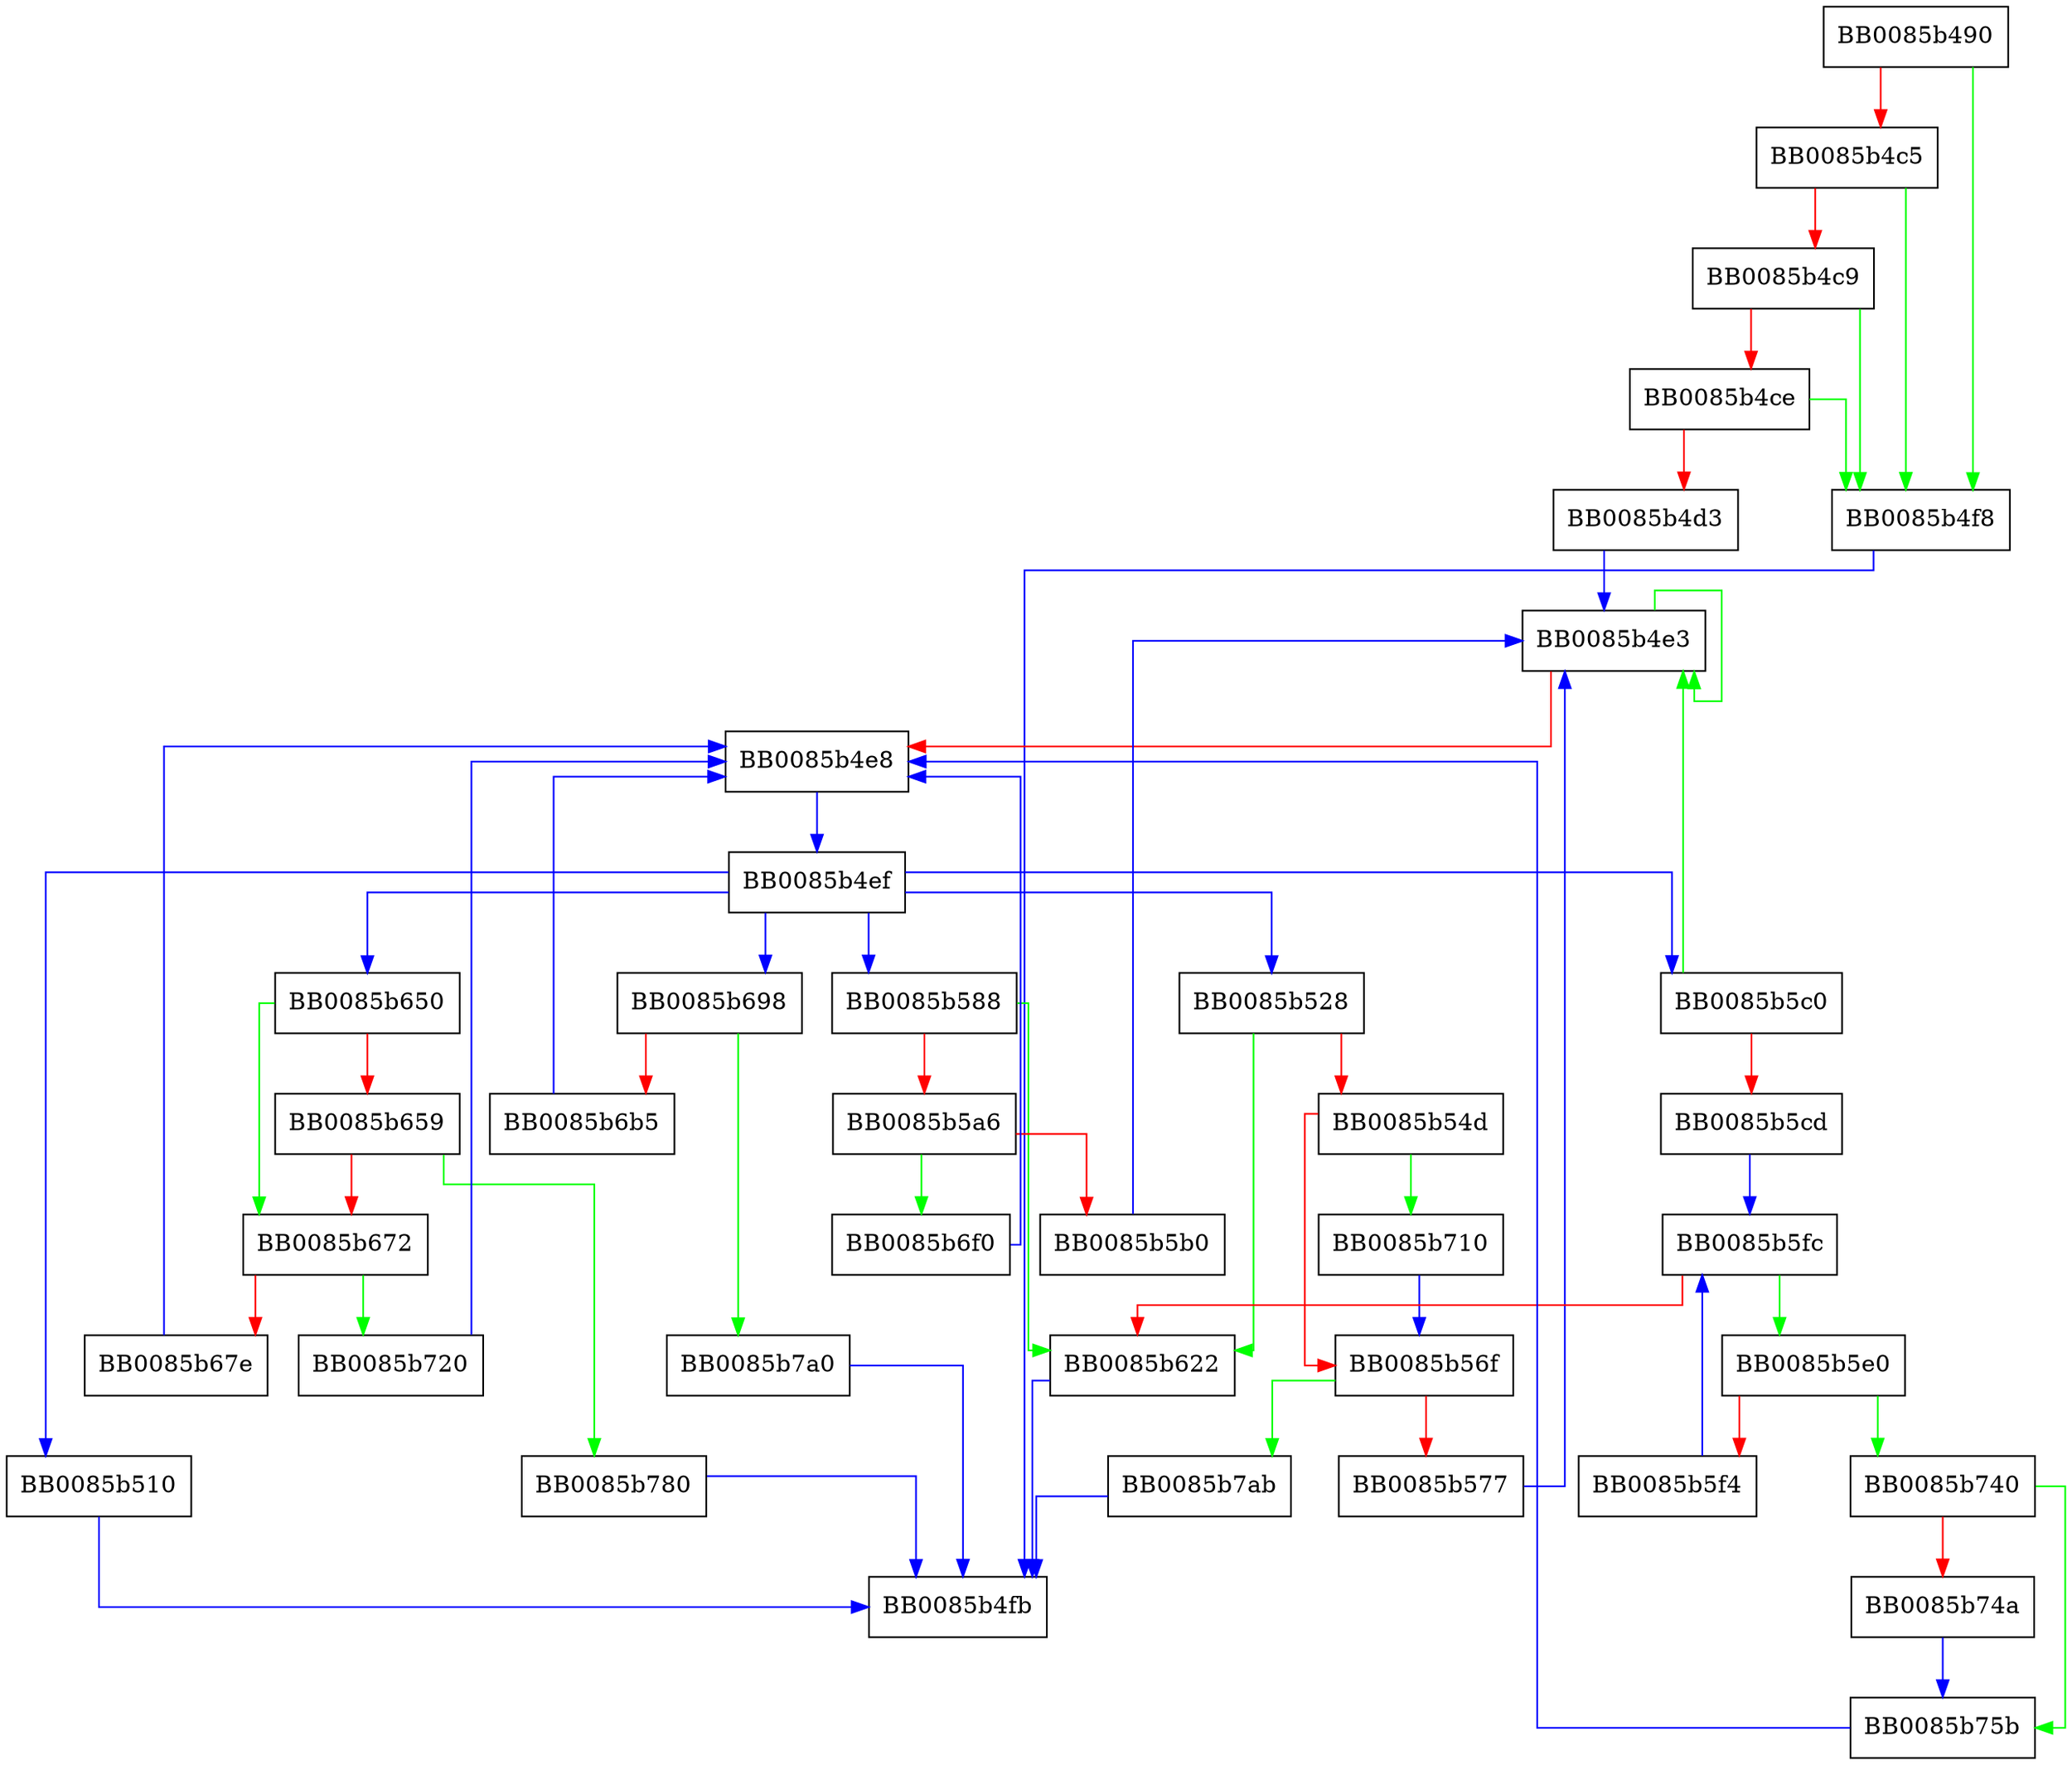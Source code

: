 digraph asn1_bio_write {
  node [shape="box"];
  graph [splines=ortho];
  BB0085b490 -> BB0085b4f8 [color="green"];
  BB0085b490 -> BB0085b4c5 [color="red"];
  BB0085b4c5 -> BB0085b4f8 [color="green"];
  BB0085b4c5 -> BB0085b4c9 [color="red"];
  BB0085b4c9 -> BB0085b4f8 [color="green"];
  BB0085b4c9 -> BB0085b4ce [color="red"];
  BB0085b4ce -> BB0085b4f8 [color="green"];
  BB0085b4ce -> BB0085b4d3 [color="red"];
  BB0085b4d3 -> BB0085b4e3 [color="blue"];
  BB0085b4e3 -> BB0085b4e3 [color="green"];
  BB0085b4e3 -> BB0085b4e8 [color="red"];
  BB0085b4e8 -> BB0085b4ef [color="blue"];
  BB0085b4ef -> BB0085b650 [color="blue"];
  BB0085b4ef -> BB0085b5c0 [color="blue"];
  BB0085b4ef -> BB0085b698 [color="blue"];
  BB0085b4ef -> BB0085b588 [color="blue"];
  BB0085b4ef -> BB0085b528 [color="blue"];
  BB0085b4ef -> BB0085b510 [color="blue"];
  BB0085b4f8 -> BB0085b4fb [color="blue"];
  BB0085b510 -> BB0085b4fb [color="blue"];
  BB0085b528 -> BB0085b622 [color="green"];
  BB0085b528 -> BB0085b54d [color="red"];
  BB0085b54d -> BB0085b710 [color="green"];
  BB0085b54d -> BB0085b56f [color="red"];
  BB0085b56f -> BB0085b7ab [color="green"];
  BB0085b56f -> BB0085b577 [color="red"];
  BB0085b577 -> BB0085b4e3 [color="blue"];
  BB0085b588 -> BB0085b622 [color="green"];
  BB0085b588 -> BB0085b5a6 [color="red"];
  BB0085b5a6 -> BB0085b6f0 [color="green"];
  BB0085b5a6 -> BB0085b5b0 [color="red"];
  BB0085b5b0 -> BB0085b4e3 [color="blue"];
  BB0085b5c0 -> BB0085b4e3 [color="green"];
  BB0085b5c0 -> BB0085b5cd [color="red"];
  BB0085b5cd -> BB0085b5fc [color="blue"];
  BB0085b5e0 -> BB0085b740 [color="green"];
  BB0085b5e0 -> BB0085b5f4 [color="red"];
  BB0085b5f4 -> BB0085b5fc [color="blue"];
  BB0085b5fc -> BB0085b5e0 [color="green"];
  BB0085b5fc -> BB0085b622 [color="red"];
  BB0085b622 -> BB0085b4fb [color="blue"];
  BB0085b650 -> BB0085b672 [color="green"];
  BB0085b650 -> BB0085b659 [color="red"];
  BB0085b659 -> BB0085b780 [color="green"];
  BB0085b659 -> BB0085b672 [color="red"];
  BB0085b672 -> BB0085b720 [color="green"];
  BB0085b672 -> BB0085b67e [color="red"];
  BB0085b67e -> BB0085b4e8 [color="blue"];
  BB0085b698 -> BB0085b7a0 [color="green"];
  BB0085b698 -> BB0085b6b5 [color="red"];
  BB0085b6b5 -> BB0085b4e8 [color="blue"];
  BB0085b6f0 -> BB0085b4e8 [color="blue"];
  BB0085b710 -> BB0085b56f [color="blue"];
  BB0085b720 -> BB0085b4e8 [color="blue"];
  BB0085b740 -> BB0085b75b [color="green"];
  BB0085b740 -> BB0085b74a [color="red"];
  BB0085b74a -> BB0085b75b [color="blue"];
  BB0085b75b -> BB0085b4e8 [color="blue"];
  BB0085b780 -> BB0085b4fb [color="blue"];
  BB0085b7a0 -> BB0085b4fb [color="blue"];
  BB0085b7ab -> BB0085b4fb [color="blue"];
}